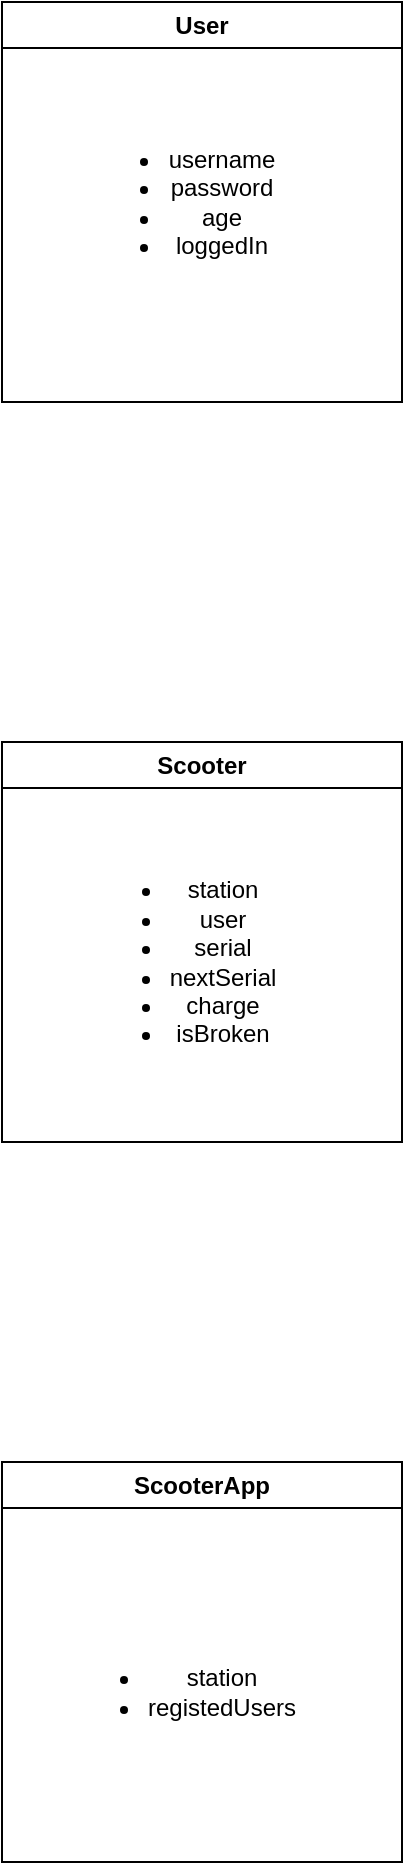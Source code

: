 <mxfile>
    <diagram id="oxz4X8kYGMr4o8iqiHzJ" name="Page-1">
        <mxGraphModel dx="736" dy="1641" grid="1" gridSize="10" guides="1" tooltips="1" connect="1" arrows="1" fold="1" page="1" pageScale="1" pageWidth="827" pageHeight="1169" math="0" shadow="0">
            <root>
                <mxCell id="0"/>
                <mxCell id="1" parent="0"/>
                <mxCell id="2" value="User" style="swimlane;whiteSpace=wrap;html=1;" vertex="1" parent="1">
                    <mxGeometry x="260" y="60" width="200" height="200" as="geometry"/>
                </mxCell>
                <mxCell id="7" value="&lt;ul&gt;&lt;li&gt;username&lt;/li&gt;&lt;li&gt;password&lt;/li&gt;&lt;li&gt;age&lt;/li&gt;&lt;li&gt;loggedIn&lt;/li&gt;&lt;/ul&gt;" style="text;html=1;strokeColor=none;fillColor=none;align=center;verticalAlign=middle;whiteSpace=wrap;rounded=0;" vertex="1" parent="2">
                    <mxGeometry x="60" y="85" width="60" height="30" as="geometry"/>
                </mxCell>
                <mxCell id="3" value="Scooter" style="swimlane;whiteSpace=wrap;html=1;" vertex="1" parent="1">
                    <mxGeometry x="260" y="430" width="200" height="200" as="geometry"/>
                </mxCell>
                <mxCell id="5" value="&lt;ul&gt;&lt;li&gt;station&lt;/li&gt;&lt;li&gt;user&lt;/li&gt;&lt;li&gt;serial&lt;/li&gt;&lt;li&gt;nextSerial&lt;/li&gt;&lt;li&gt;charge&lt;/li&gt;&lt;li&gt;isBroken&lt;/li&gt;&lt;/ul&gt;" style="text;html=1;align=center;verticalAlign=middle;resizable=0;points=[];autosize=1;strokeColor=none;fillColor=none;" vertex="1" parent="3">
                    <mxGeometry x="30" y="30" width="120" height="160" as="geometry"/>
                </mxCell>
                <mxCell id="4" value="ScooterApp" style="swimlane;whiteSpace=wrap;html=1;" vertex="1" parent="1">
                    <mxGeometry x="260" y="790" width="200" height="200" as="geometry"/>
                </mxCell>
                <mxCell id="8" value="&lt;ul&gt;&lt;li&gt;station&lt;/li&gt;&lt;li&gt;registedUsers&lt;/li&gt;&lt;/ul&gt;" style="text;html=1;strokeColor=none;fillColor=none;align=center;verticalAlign=middle;whiteSpace=wrap;rounded=0;" vertex="1" parent="4">
                    <mxGeometry x="60" y="100" width="60" height="30" as="geometry"/>
                </mxCell>
            </root>
        </mxGraphModel>
    </diagram>
</mxfile>
